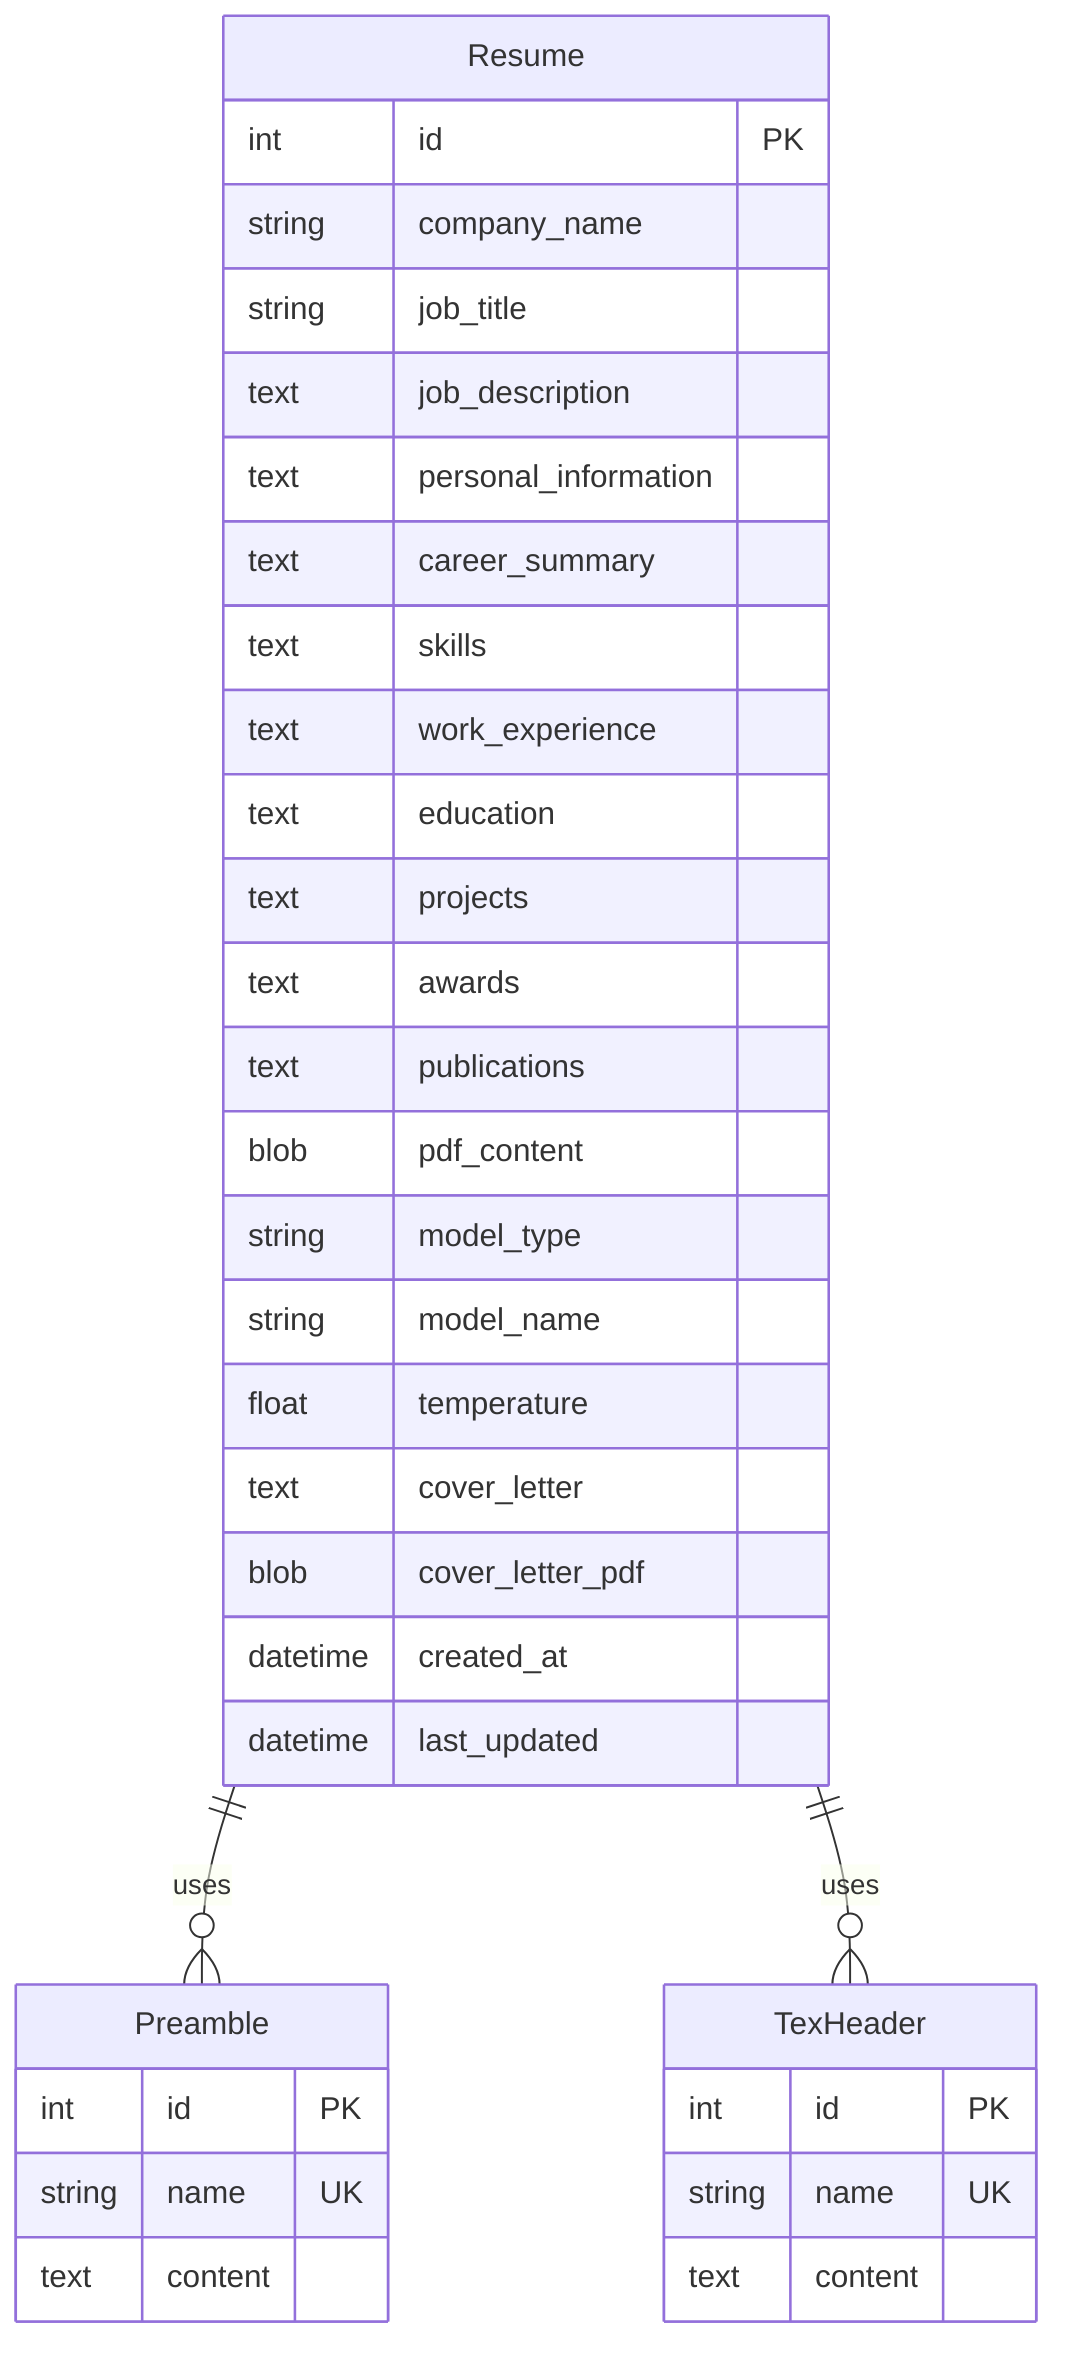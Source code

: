 erDiagram
    Resume {
        int id PK
        string company_name
        string job_title
        text job_description
        text personal_information
        text career_summary
        text skills
        text work_experience
        text education
        text projects
        text awards
        text publications
        blob pdf_content
        string model_type
        string model_name
        float temperature
        text cover_letter
        blob cover_letter_pdf
        datetime created_at
        datetime last_updated
    }

    Preamble {
        int id PK
        string name UK
        text content
    }

    TexHeader {
        int id PK
        string name UK
        text content
    }

    Resume ||--o{ Preamble : "uses"
    Resume ||--o{ TexHeader : "uses"